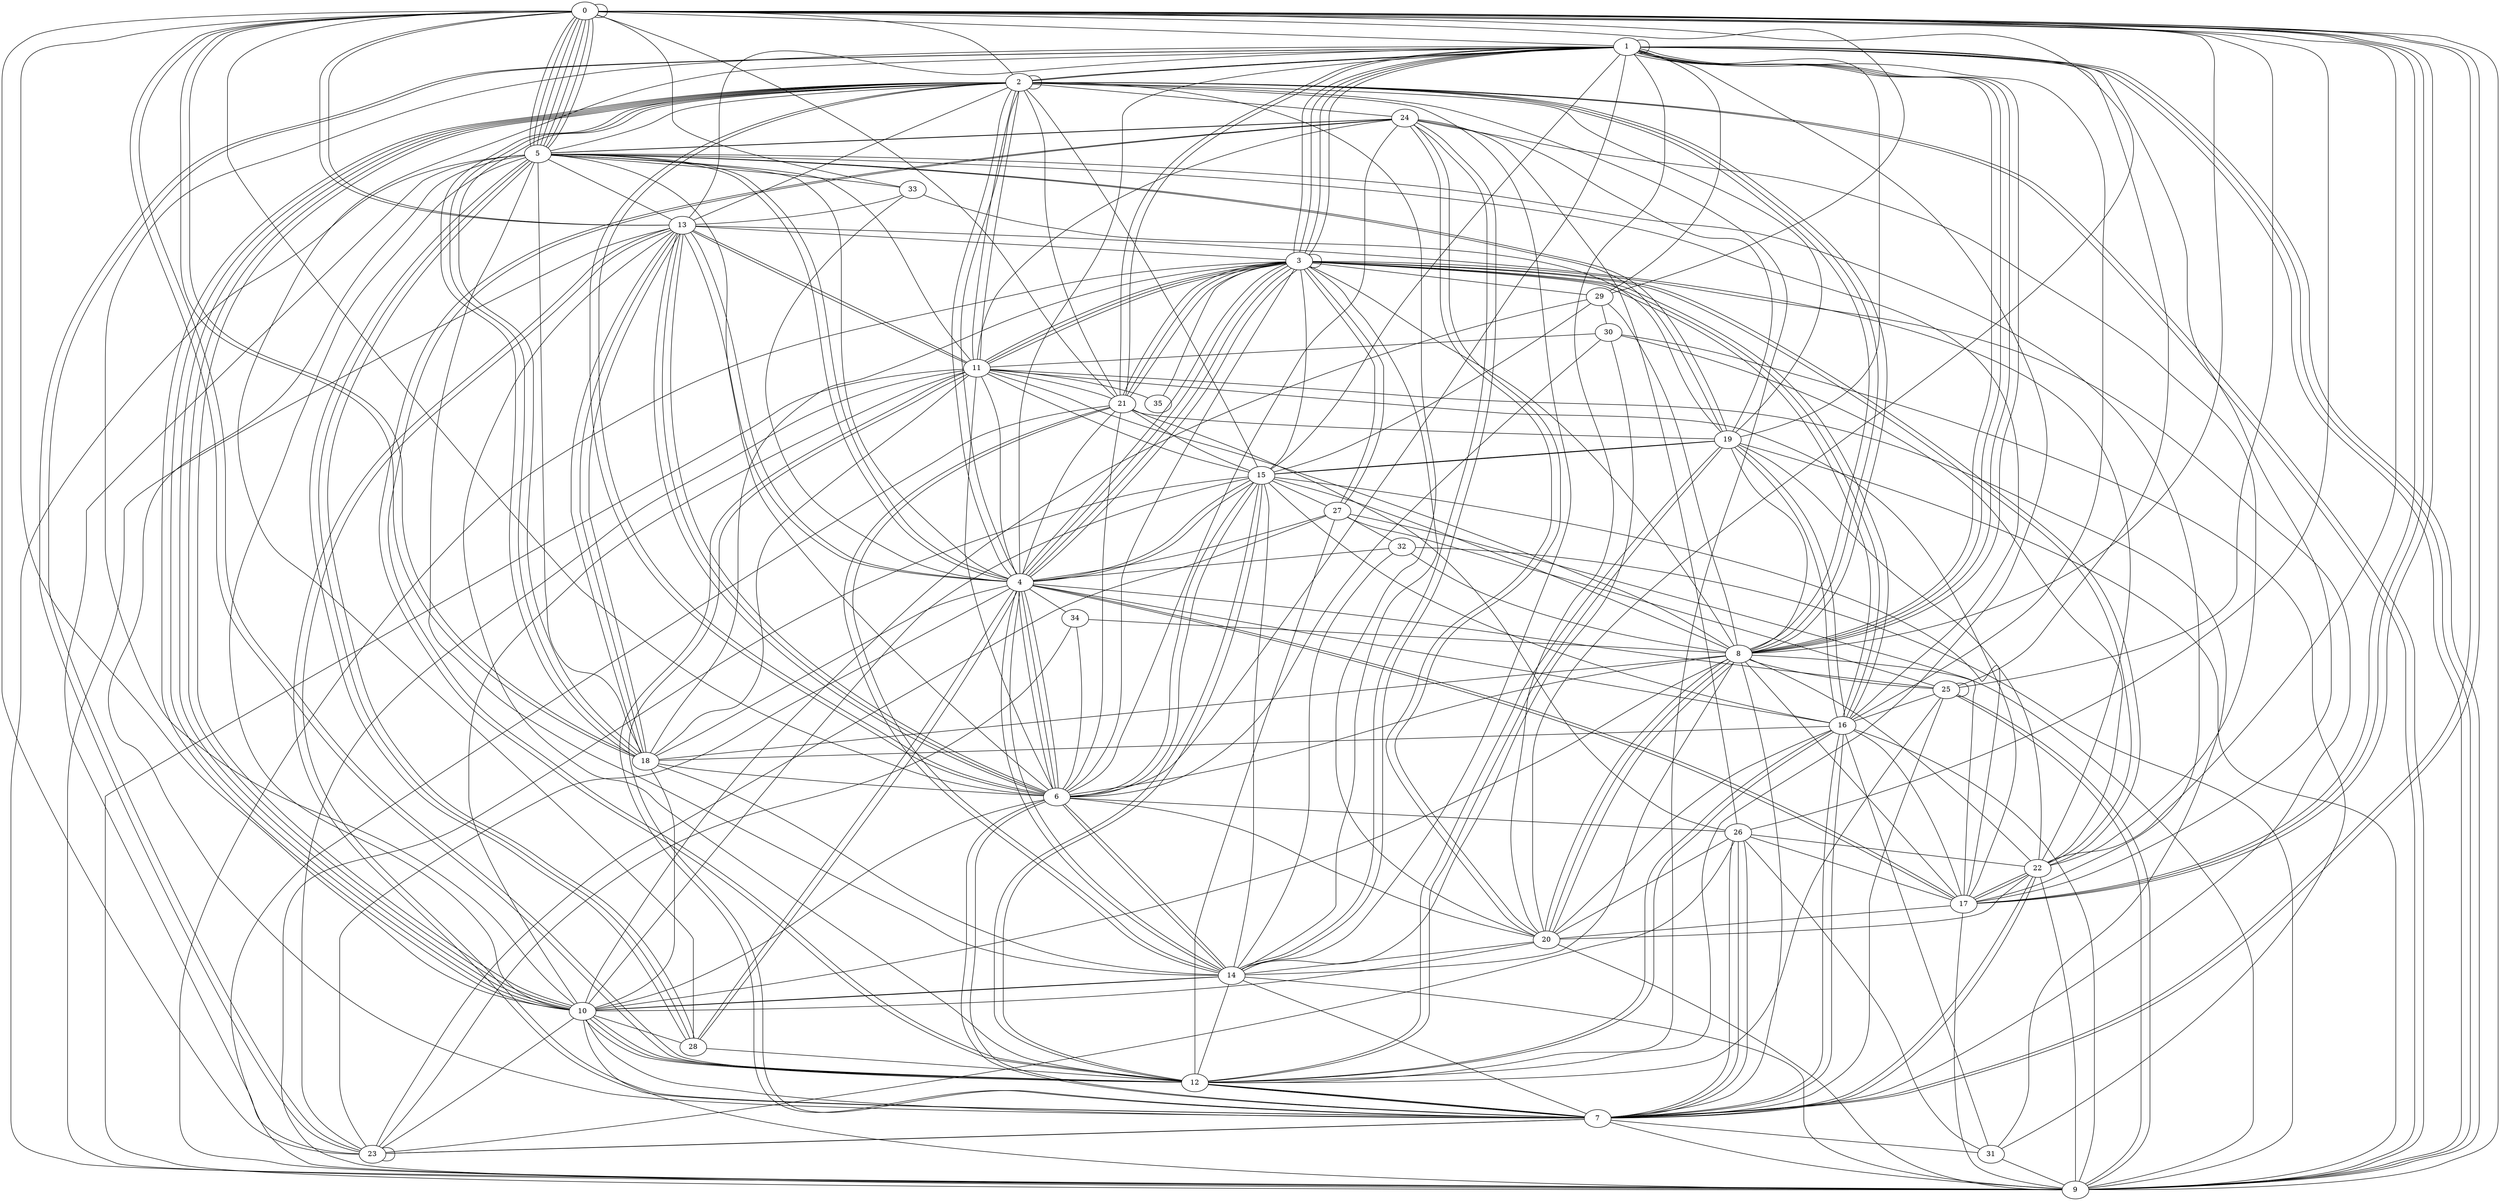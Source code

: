 graph G {
0;
1;
2;
3;
4;
5;
6;
7;
8;
9;
10;
11;
12;
13;
14;
15;
16;
17;
18;
19;
20;
21;
22;
23;
24;
25;
26;
27;
28;
29;
30;
31;
32;
33;
34;
35;
17--8 ;
11--2 ;
23--4 ;
8--1 ;
9--5 ;
3--11 ;
12--24 ;
16--1 ;
13--18 ;
30--11 ;
15--6 ;
0--12 ;
18--6 ;
15--10 ;
17--20 ;
26--22 ;
21--0 ;
16--19 ;
30--31 ;
11--7 ;
14--24 ;
9--0 ;
5--18 ;
9--19 ;
5--4 ;
11--13 ;
20--2 ;
19--15 ;
3--29 ;
22--17 ;
6--26 ;
20--0 ;
27--17 ;
7--0 ;
4--15 ;
1--9 ;
3--18 ;
10--2 ;
0--7 ;
5--0 ;
0--0 ;
19--15 ;
2--15 ;
4--3 ;
2--9 ;
2--2 ;
24--5 ;
6--4 ;
1--28 ;
7--26 ;
31--9 ;
27--25 ;
17--9 ;
12--13 ;
8--20 ;
8--1 ;
4--5 ;
7--23 ;
11--13 ;
31--26 ;
27--3 ;
16--3 ;
5--16 ;
9--7 ;
32--4 ;
12--2 ;
6--11 ;
1--3 ;
15--9 ;
23--5 ;
10--28 ;
8--2 ;
12--10 ;
15--14 ;
7--16 ;
10--23 ;
14--21 ;
2--1 ;
2--4 ;
0--29 ;
31--16 ;
24--12 ;
2--11 ;
11--17 ;
1--6 ;
15--12 ;
3--4 ;
20--6 ;
35--3 ;
16--15 ;
11--21 ;
11--5 ;
8--2 ;
19--1 ;
8--2 ;
16--17 ;
0--18 ;
11--3 ;
12--14 ;
4--13 ;
5--2 ;
15--27 ;
23--23 ;
12--19 ;
17--1 ;
0--17 ;
14--18 ;
7--3 ;
22--13 ;
4--17 ;
5--0 ;
14--5 ;
20--16 ;
5--10 ;
12--0 ;
27--3 ;
9--32 ;
9--25 ;
27--23 ;
1--21 ;
23--0 ;
29--30 ;
8--19 ;
11--10 ;
31--11 ;
7--25 ;
10--0 ;
12--27 ;
26--17 ;
11--8 ;
2--19 ;
16--19 ;
8--20 ;
8--10 ;
14--9 ;
2--14 ;
4--21 ;
19--33 ;
19--5 ;
8--32 ;
3--15 ;
22--19 ;
3--1 ;
20--10 ;
9--10 ;
3--9 ;
24--6 ;
22--7 ;
28--4 ;
9--25 ;
13--6 ;
1--10 ;
16--12 ;
20--24 ;
0--22 ;
1--8 ;
22--3 ;
14--3 ;
7--12 ;
18--13 ;
9--13 ;
8--20 ;
11--35 ;
6--14 ;
6--30 ;
6--8 ;
4--14 ;
5--13 ;
7--13 ;
34--8 ;
3--4 ;
28--12 ;
17--5 ;
24--26 ;
4--17 ;
14--21 ;
6--2 ;
13--7 ;
21--15 ;
19--12 ;
18--2 ;
3--4 ;
4--15 ;
28--5 ;
3--16 ;
2--10 ;
13--6 ;
20--22 ;
4--18 ;
29--10 ;
13--4 ;
10--2 ;
23--1 ;
0--1 ;
1--2 ;
17--0 ;
33--13 ;
5--0 ;
1--4 ;
6--34 ;
8--9 ;
17--0 ;
23--11 ;
7--6 ;
5--0 ;
15--1 ;
8--25 ;
11--3 ;
2--10 ;
25--0 ;
5--33 ;
28--5 ;
7--14 ;
6--10 ;
4--28 ;
9--21 ;
23--34 ;
11--24 ;
23--1 ;
10--7 ;
6--2 ;
0--13 ;
18--13 ;
16--4 ;
25--12 ;
1--13 ;
22--7 ;
26--20 ;
1--9 ;
0--13 ;
1--21 ;
14--4 ;
3--6 ;
11--15 ;
23--26 ;
27--32 ;
27--4 ;
6--15 ;
8--22 ;
14--8 ;
23--7 ;
9--1 ;
5--28 ;
1--25 ;
6--5 ;
20--14 ;
3--1 ;
1--8 ;
21--2 ;
19--5 ;
9--11 ;
9--22 ;
11--18 ;
3--21 ;
14--10 ;
29--1 ;
12--16 ;
5--4 ;
7--8 ;
17--22 ;
21--6 ;
7--6 ;
14--10 ;
3--22 ;
15--17 ;
24--5 ;
1--1 ;
12--10 ;
3--21 ;
14--30 ;
3--3 ;
13--6 ;
7--5 ;
26--0 ;
6--4 ;
10--18 ;
2--9 ;
8--3 ;
25--16 ;
2--0 ;
14--32 ;
12--15 ;
8--18 ;
12--7 ;
24--14 ;
0--5 ;
22--30 ;
21--3 ;
26--7 ;
29--8 ;
11--4 ;
25--25 ;
7--12 ;
5--0 ;
4--34 ;
12--10 ;
0--18 ;
13--3 ;
0--5 ;
20--1 ;
24--19 ;
0--8 ;
6--14 ;
20--9 ;
6--0 ;
3--1 ;
4--33 ;
8--15 ;
26--21 ;
33--0 ;
7--11 ;
7--31 ;
4--6 ;
2--13 ;
16--3 ;
1--12 ;
18--2 ;
24--22 ;
25--4 ;
2--24 ;
10--2 ;
26--7 ;
4--2 ;
16--18 ;
21--19 ;
29--15 ;
18--2 ;
24--20 ;
9--16 ;
16--7 ;
}
